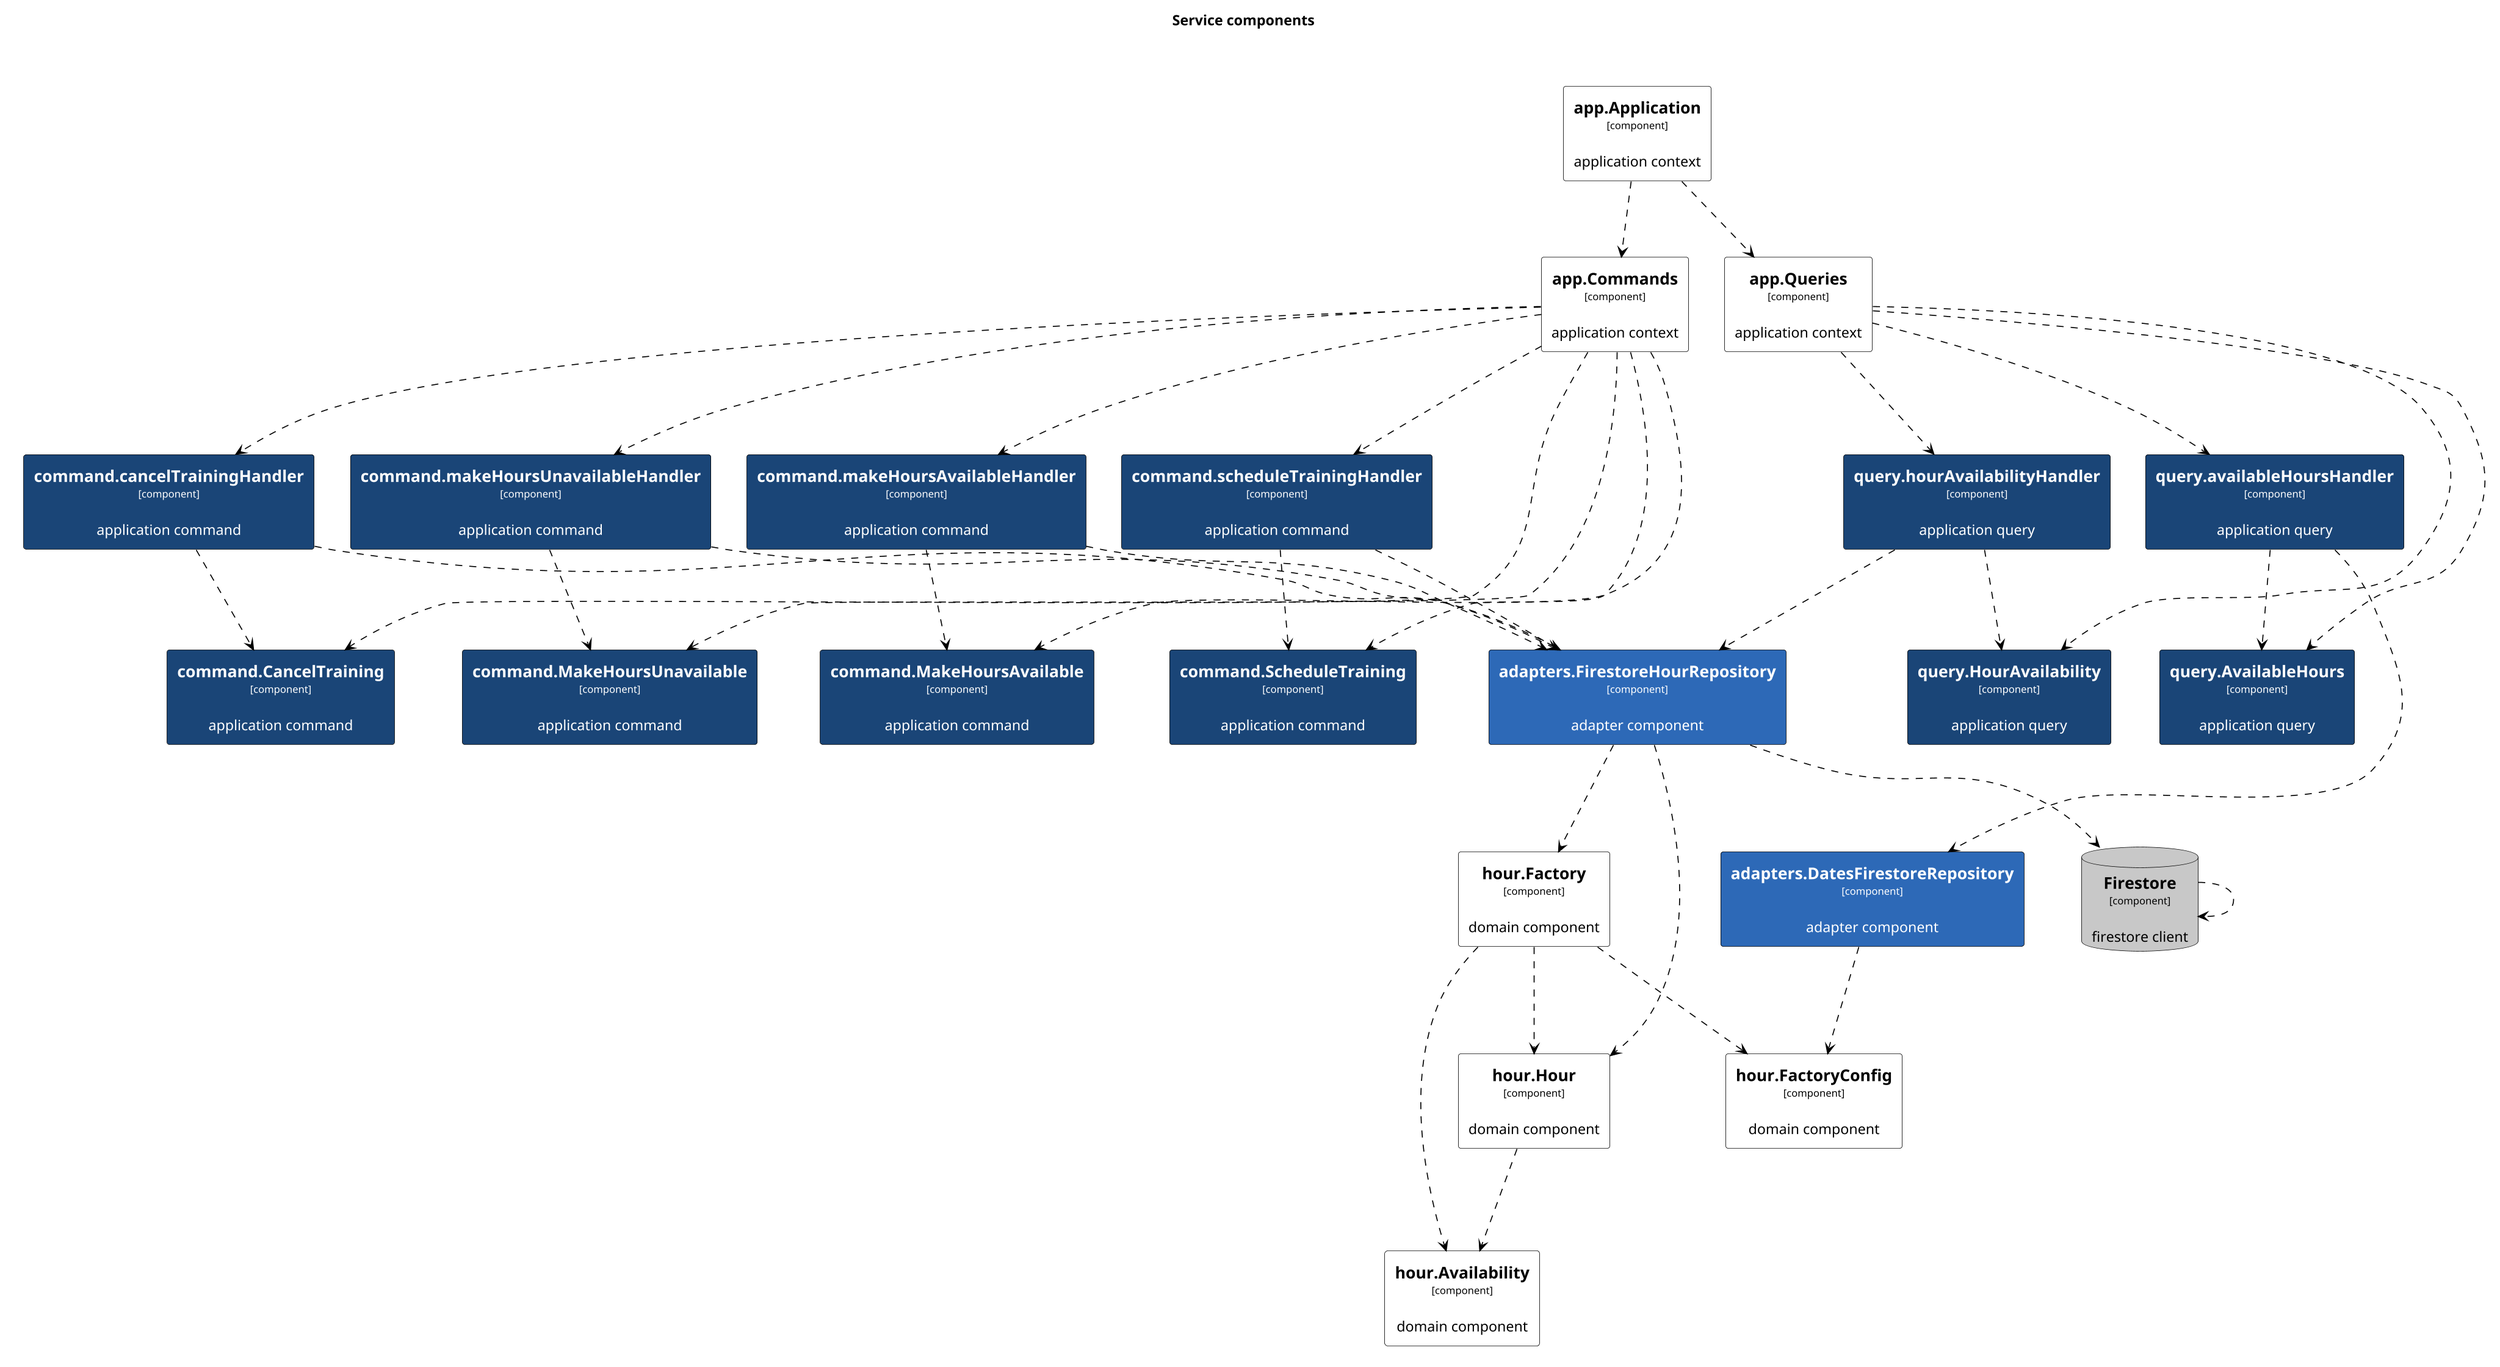 This diagram has been generated with go-structurizr 
[https://github.com/krzysztofreczek/go-structurizr]

@startuml

title Service components

skinparam {
  shadowing false
  arrowFontSize 10
  defaultTextAlignment center
  wrapWidth 200
  maxMessageSize 100
}
hide stereotype
top to bottom direction

scale 4096 width

skinparam rectangle<<_GROUP>> {
  FontColor #ffffff
  BorderColor #ffffff
}

skinparam rectangle<<APP>> {
  BackgroundColor #1a4577
  FontColor #ffffff
  BorderColor #000000
}

skinparam rectangle<<ADAPTER>> {
  BackgroundColor #2d69b7
  FontColor #ffffff
  BorderColor #000000
}

skinparam rectangle<<DOMAIN>> {
  BackgroundColor #ffffff
  FontColor #000000
  BorderColor #000000
}

skinparam database<<DB>> {
  BackgroundColor #c8c8c8
  FontColor #000000
  BorderColor #000000
}

skinparam rectangle<<ROOT>> {
  BackgroundColor #ffffff
  FontColor #000000
  BorderColor #000000
}

rectangle 0ROOT <<_GROUP>> {
	rectangle "==app.Commands\n<size:10>[component]</size>\n\napplication context" <<ROOT>> as 1118686339
}
rectangle 0ROOT <<_GROUP>> {
	rectangle "==app.Queries\n<size:10>[component]</size>\n\napplication context" <<ROOT>> as 441257907
}
rectangle 0ROOT <<_GROUP>> {
	rectangle "==app.Application\n<size:10>[component]</size>\n\napplication context" <<ROOT>> as 2102746645
}
rectangle 11186863391APP <<_GROUP>> {
	rectangle "==command.MakeHoursUnavailable\n<size:10>[component]</size>\n\napplication command" <<APP>> as 2452545462
}
1118686339 .[#000000].> 2452545462 : ""
rectangle 11186863391APP <<_GROUP>> {
	rectangle "==command.cancelTrainingHandler\n<size:10>[component]</size>\n\napplication command" <<APP>> as 3383093669
}
1118686339 .[#000000].> 3383093669 : ""
rectangle 11186863391APP <<_GROUP>> {
	rectangle "==command.CancelTraining\n<size:10>[component]</size>\n\napplication command" <<APP>> as 2467604755
}
1118686339 .[#000000].> 2467604755 : ""
rectangle 11186863391APP <<_GROUP>> {
	rectangle "==command.scheduleTrainingHandler\n<size:10>[component]</size>\n\napplication command" <<APP>> as 2856708272
}
1118686339 .[#000000].> 2856708272 : ""
rectangle 11186863391APP <<_GROUP>> {
	rectangle "==command.ScheduleTraining\n<size:10>[component]</size>\n\napplication command" <<APP>> as 3923762028
}
1118686339 .[#000000].> 3923762028 : ""
rectangle 11186863391APP <<_GROUP>> {
	rectangle "==command.makeHoursAvailableHandler\n<size:10>[component]</size>\n\napplication command" <<APP>> as 2933387601
}
1118686339 .[#000000].> 2933387601 : ""
rectangle 11186863391APP <<_GROUP>> {
	rectangle "==command.MakeHoursAvailable\n<size:10>[component]</size>\n\napplication command" <<APP>> as 34182871
}
1118686339 .[#000000].> 34182871 : ""
rectangle 11186863391APP <<_GROUP>> {
	rectangle "==command.makeHoursUnavailableHandler\n<size:10>[component]</size>\n\napplication command" <<APP>> as 1547894406
}
1118686339 .[#000000].> 1547894406 : ""
rectangle 4412579071APP <<_GROUP>> {
	rectangle "==query.AvailableHours\n<size:10>[component]</size>\n\napplication query" <<APP>> as 4196360866
}
441257907 .[#000000].> 4196360866 : ""
rectangle 4412579071APP <<_GROUP>> {
	rectangle "==query.hourAvailabilityHandler\n<size:10>[component]</size>\n\napplication query" <<APP>> as 1891850063
}
441257907 .[#000000].> 1891850063 : ""
rectangle 4412579071APP <<_GROUP>> {
	rectangle "==query.HourAvailability\n<size:10>[component]</size>\n\napplication query" <<APP>> as 3215959657
}
441257907 .[#000000].> 3215959657 : ""
rectangle 4412579071APP <<_GROUP>> {
	rectangle "==query.availableHoursHandler\n<size:10>[component]</size>\n\napplication query" <<APP>> as 3449073738
}
441257907 .[#000000].> 3449073738 : ""
2102746645 .[#000000].> 1118686339 : ""
2102746645 .[#000000].> 441257907 : ""
rectangle 28567082722ADAPTER <<_GROUP>> {
	rectangle "==adapters.FirestoreHourRepository\n<size:10>[component]</size>\n\nadapter component" <<ADAPTER>> as 3637611987
}
2856708272 .[#000000].> 3637611987 : ""
2856708272 .[#000000].> 3923762028 : ""
1891850063 .[#000000].> 3637611987 : ""
1891850063 .[#000000].> 3215959657 : ""
2933387601 .[#000000].> 3637611987 : ""
2933387601 .[#000000].> 34182871 : ""
3383093669 .[#000000].> 3637611987 : ""
3383093669 .[#000000].> 2467604755 : ""
1547894406 .[#000000].> 2452545462 : ""
1547894406 .[#000000].> 3637611987 : ""
3449073738 .[#000000].> 4196360866 : ""
rectangle 34490737382ADAPTER <<_GROUP>> {
	rectangle "==adapters.DatesFirestoreRepository\n<size:10>[component]</size>\n\nadapter component" <<ADAPTER>> as 2388943490
}
3449073738 .[#000000].> 2388943490 : ""
rectangle 36376119873DOMAIN <<_GROUP>> {
	rectangle "==hour.Factory\n<size:10>[component]</size>\n\ndomain component" <<DOMAIN>> as 2036754401
}
3637611987 .[#000000].> 2036754401 : ""
rectangle 36376119873DOMAIN <<_GROUP>> {
	rectangle "==hour.Hour\n<size:10>[component]</size>\n\ndomain component" <<DOMAIN>> as 2465998147
}
3637611987 .[#000000].> 2465998147 : ""
rectangle 36376119873DB <<_GROUP>> {
	database "==Firestore\n<size:10>[component]</size>\n\nfirestore client" <<DB>> as 650530190
}
3637611987 .[#000000].> 650530190 : ""
rectangle 23889434903DOMAIN <<_GROUP>> {
	rectangle "==hour.FactoryConfig\n<size:10>[component]</size>\n\ndomain component" <<DOMAIN>> as 415674051
}
2388943490 .[#000000].> 415674051 : ""
650530190 .[#000000].> 650530190 : ""
2036754401 .[#000000].> 2465998147 : ""
rectangle 20367544014DOMAIN <<_GROUP>> {
	rectangle "==hour.Availability\n<size:10>[component]</size>\n\ndomain component" <<DOMAIN>> as 1032245098
}
2036754401 .[#000000].> 1032245098 : ""
2036754401 .[#000000].> 415674051 : ""
2465998147 .[#000000].> 1032245098 : ""
@enduml
